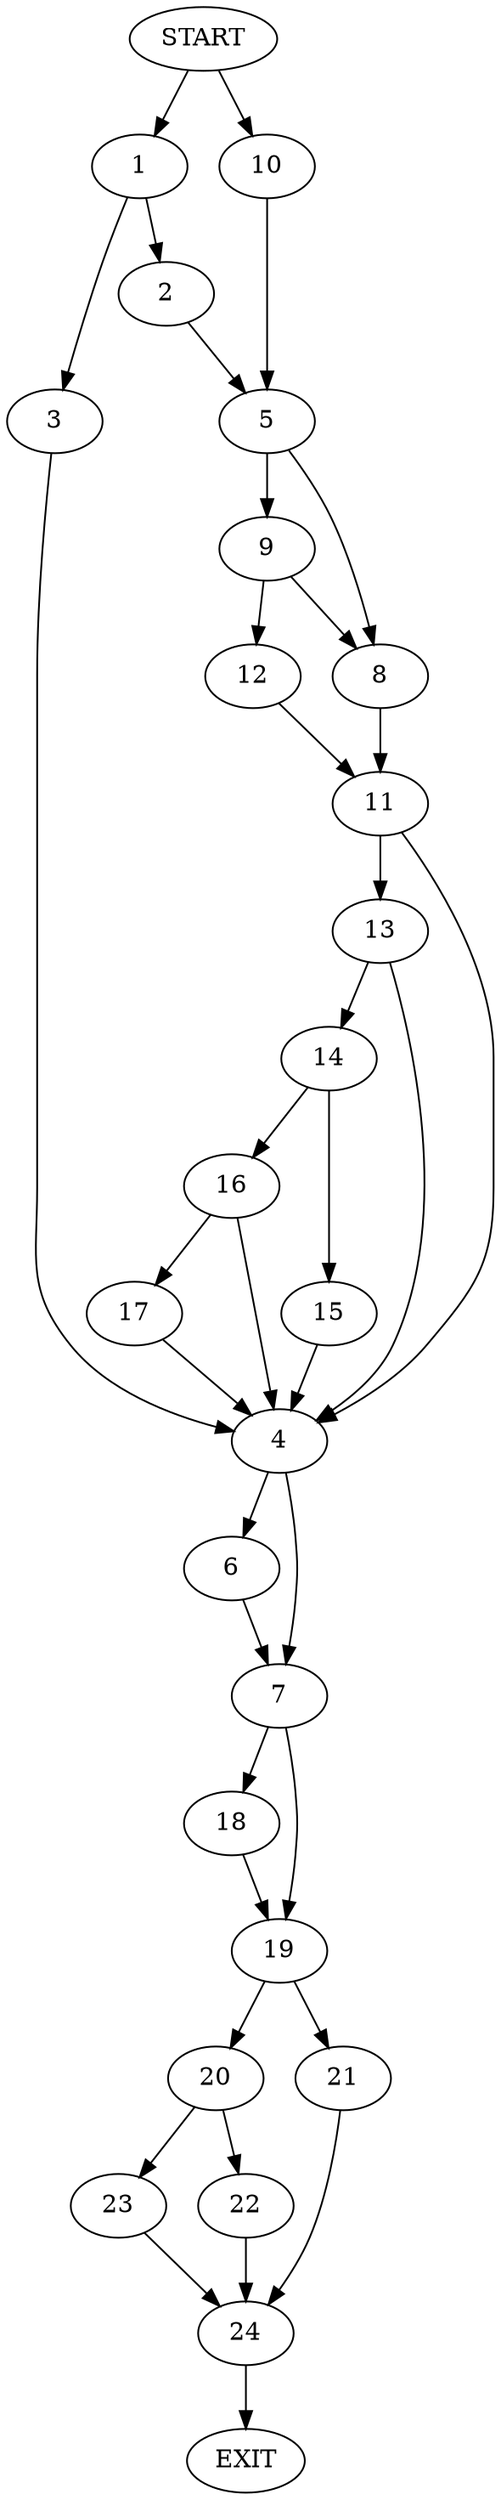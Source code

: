digraph {
0 [label="START"]
25 [label="EXIT"]
0 -> 1
1 -> 2
1 -> 3
3 -> 4
2 -> 5
4 -> 6
4 -> 7
5 -> 8
5 -> 9
0 -> 10
10 -> 5
8 -> 11
9 -> 8
9 -> 12
12 -> 11
11 -> 13
11 -> 4
13 -> 14
13 -> 4
14 -> 15
14 -> 16
15 -> 4
16 -> 17
16 -> 4
17 -> 4
7 -> 18
7 -> 19
6 -> 7
18 -> 19
19 -> 20
19 -> 21
20 -> 22
20 -> 23
21 -> 24
23 -> 24
22 -> 24
24 -> 25
}
